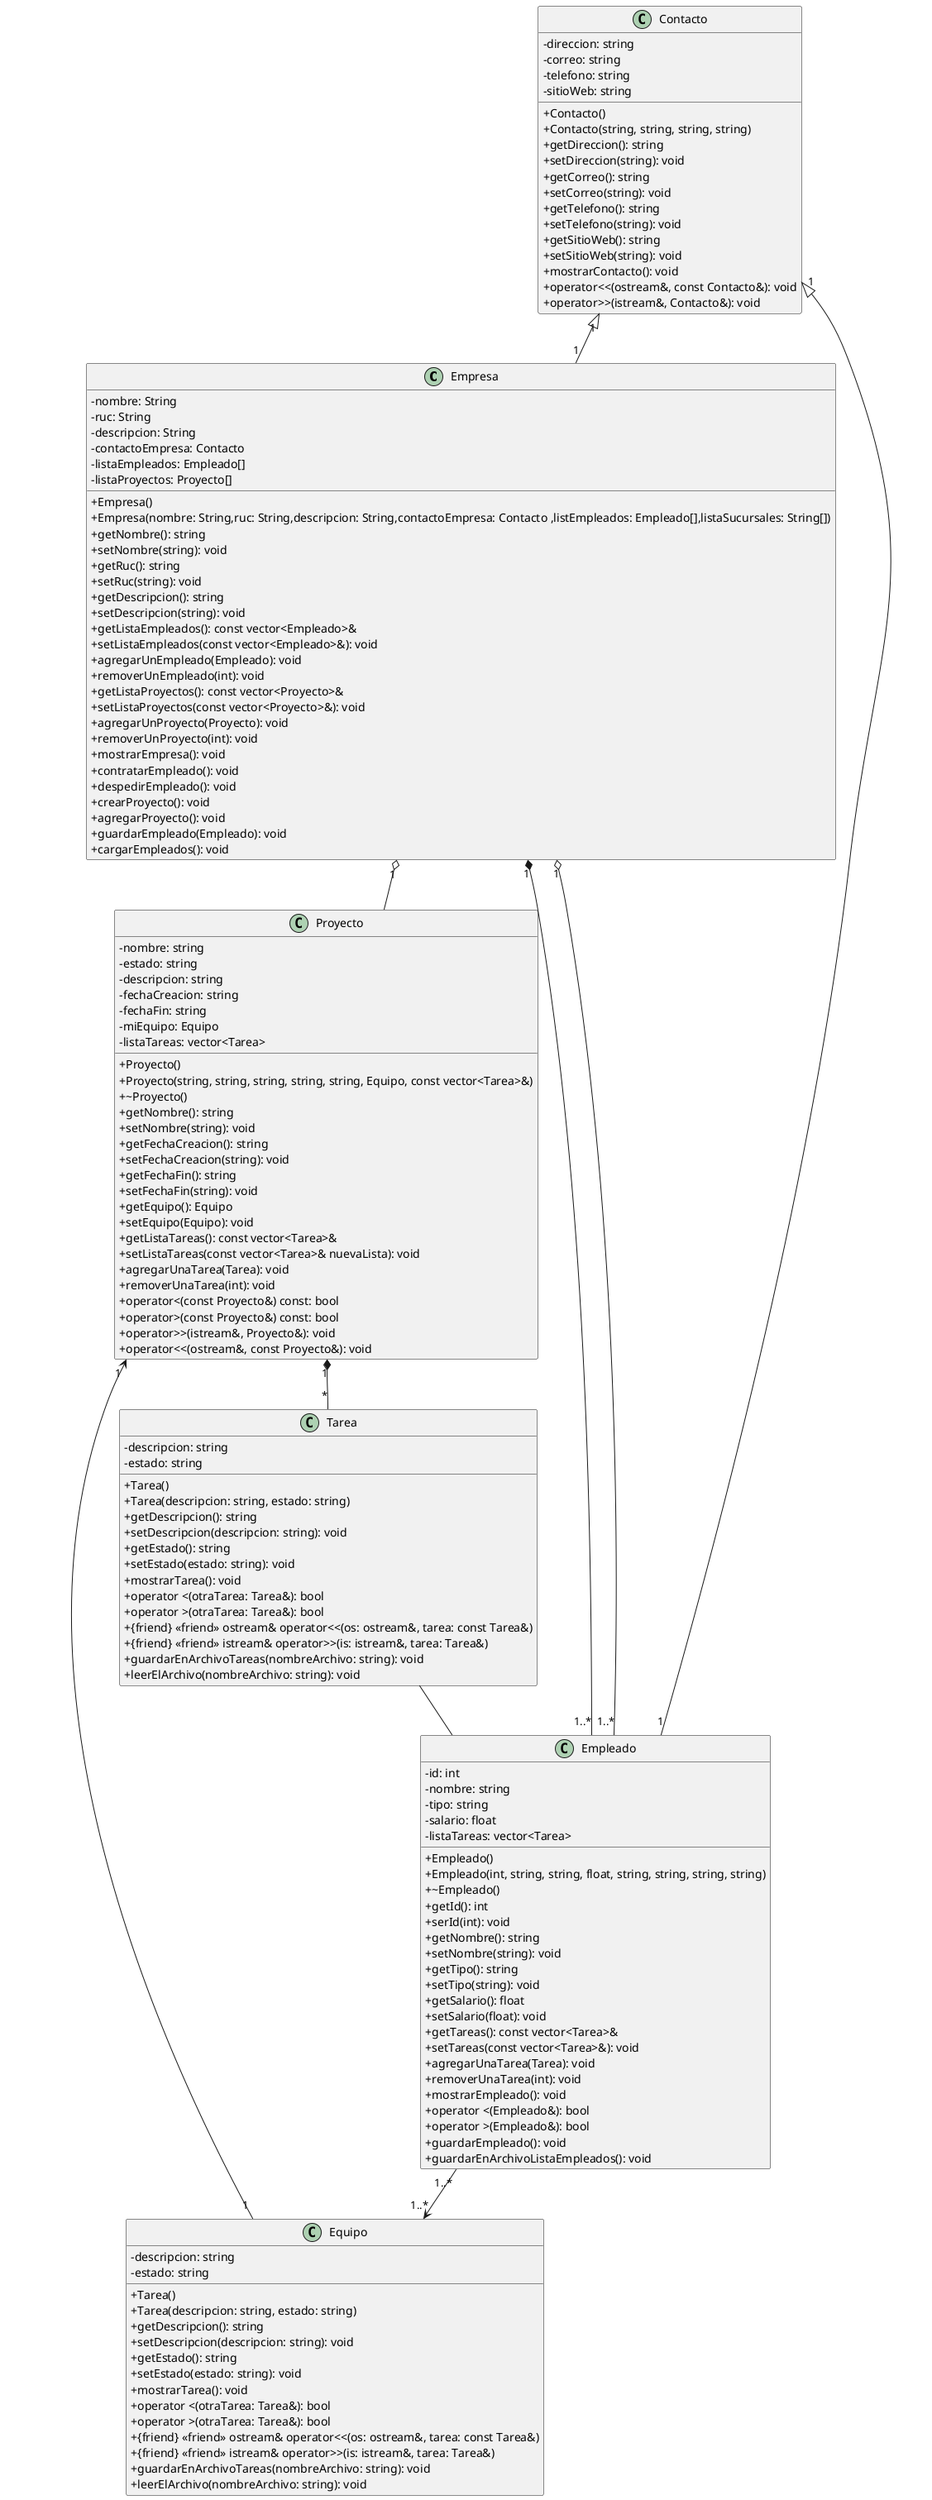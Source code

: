 @startuml
skinparam ClassAttributeIconSize 0
class Empresa {
    - nombre: String
    - ruc: String
    - descripcion: String
    - contactoEmpresa: Contacto
    - listaEmpleados: Empleado[]
    - listaProyectos: Proyecto[]

    +Empresa()
    +Empresa(nombre: String,ruc: String,descripcion: String,contactoEmpresa: Contacto ,listEmpleados: Empleado[],listaSucursales: String[])
    + getNombre(): string
    + setNombre(string): void
    + getRuc(): string
    + setRuc(string): void
    + getDescripcion(): string
    + setDescripcion(string): void
    + getListaEmpleados(): const vector<Empleado>&
    + setListaEmpleados(const vector<Empleado>&): void
    + agregarUnEmpleado(Empleado): void
    + removerUnEmpleado(int): void
    + getListaProyectos(): const vector<Proyecto>&
    + setListaProyectos(const vector<Proyecto>&): void
    + agregarUnProyecto(Proyecto): void
    + removerUnProyecto(int): void
    + mostrarEmpresa(): void
    + contratarEmpleado(): void
    + despedirEmpleado(): void
    + crearProyecto(): void
    + agregarProyecto(): void
    + guardarEmpleado(Empleado): void
    + cargarEmpleados(): void
}

class Empleado {
    - id: int
    - nombre: string
    - tipo: string   
    - salario: float
    - listaTareas: vector<Tarea>
    + Empleado()
    + Empleado(int, string, string, float, string, string, string, string)
    + ~Empleado()
    + getId(): int
    + serId(int): void
    + getNombre(): string
    + setNombre(string): void
    + getTipo(): string
    + setTipo(string): void
    + getSalario(): float
    + setSalario(float): void
    + getTareas(): const vector<Tarea>&
    + setTareas(const vector<Tarea>&): void
    + agregarUnaTarea(Tarea): void
    + removerUnaTarea(int): void
    + mostrarEmpleado(): void
    + operator <(Empleado&): bool
    + operator >(Empleado&): bool
    + guardarEmpleado(): void
    + guardarEnArchivoListaEmpleados(): void
}
class Contacto{
    - direccion: string
    - correo: string
    - telefono: string
    - sitioWeb: string
    + Contacto()
    + Contacto(string, string, string, string)
    + getDireccion(): string
    + setDireccion(string): void
    + getCorreo(): string
    + setCorreo(string): void
    + getTelefono(): string
    + setTelefono(string): void
    + getSitioWeb(): string
    + setSitioWeb(string): void
    + mostrarContacto(): void
    + operator<<(ostream&, const Contacto&): void
    + operator>>(istream&, Contacto&): void
}  

class Proyecto {
    - nombre: string
    - estado: string
    - descripcion: string
    - fechaCreacion: string
    - fechaFin: string
    - miEquipo: Equipo
    - listaTareas: vector<Tarea>
    + Proyecto()
    + Proyecto(string, string, string, string, string, Equipo, const vector<Tarea>&)
    + ~Proyecto()
    + getNombre(): string
    + setNombre(string): void
    + getFechaCreacion(): string
    + setFechaCreacion(string): void
    + getFechaFin(): string
    + setFechaFin(string): void
    + getEquipo(): Equipo
    + setEquipo(Equipo): void
    + getListaTareas(): const vector<Tarea>&
    + setListaTareas(const vector<Tarea>& nuevaLista): void
    + agregarUnaTarea(Tarea): void
    + removerUnaTarea(int): void
    + operator<(const Proyecto&) const: bool
    + operator>(const Proyecto&) const: bool
    + operator>>(istream&, Proyecto&): void
    + operator<<(ostream&, const Proyecto&): void
}

class Equipo {
    - descripcion: string
    - estado: string
    + Tarea()
    + Tarea(descripcion: string, estado: string)
    + getDescripcion(): string
    + setDescripcion(descripcion: string): void
    + getEstado(): string
    + setEstado(estado: string): void
    + mostrarTarea(): void
    + operator <(otraTarea: Tarea&): bool
    + operator >(otraTarea: Tarea&): bool
    + {friend} <<friend>> ostream& operator<<(os: ostream&, tarea: const Tarea&)
    + {friend} <<friend>> istream& operator>>(is: istream&, tarea: Tarea&)
    + guardarEnArchivoTareas(nombreArchivo: string): void
    + leerElArchivo(nombreArchivo: string): void
}
Class Tarea {
    - descripcion: string
    - estado: string
    + Tarea()
    + Tarea(descripcion: string, estado: string)
    + getDescripcion(): string
    + setDescripcion(descripcion: string): void
    + getEstado(): string
    + setEstado(estado: string): void
    + mostrarTarea(): void
    + operator <(otraTarea: Tarea&): bool
    + operator >(otraTarea: Tarea&): bool
    + {friend} <<friend>> ostream& operator<<(os: ostream&, tarea: const Tarea&)
    + {friend} <<friend>> istream& operator>>(is: istream&, tarea: Tarea&)
    + guardarEnArchivoTareas(nombreArchivo: string): void
    + leerElArchivo(nombreArchivo: string): void
}
Contacto "1"<|-- "1" Empresa
Contacto "1"<|--"1" Empleado
Empresa "1" *--"1..*"Empleado
Empresa "1" o--"1..*"Empleado
Empleado "1..*"-->"1..*" Equipo
Proyecto "1" <--"1" Equipo
Proyecto "1"*--"*" Tarea
Empresa "1" o-- Proyecto
Tarea --  Empleado

@enduml



